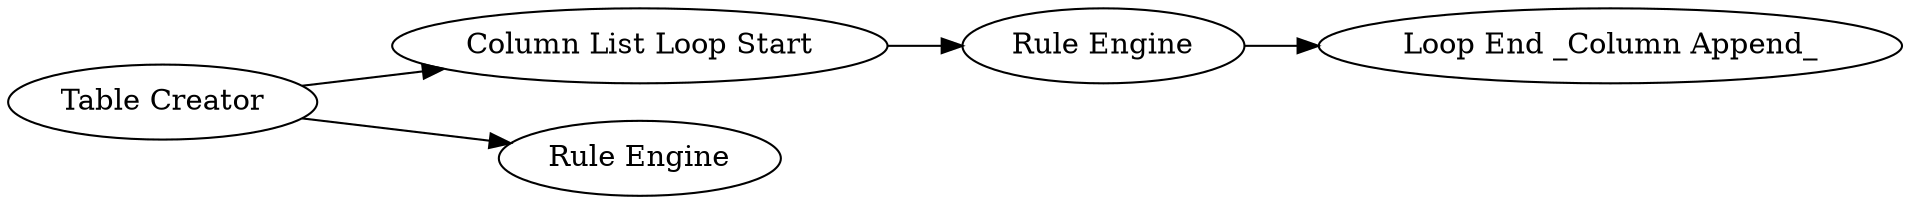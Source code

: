 digraph {
	1 -> 1124
	1125 -> 1126
	1124 -> 1125
	1 -> 1123
	1123 [label="Rule Engine"]
	1 [label="Table Creator"]
	1124 [label="Column List Loop Start"]
	1125 [label="Rule Engine"]
	1126 [label="Loop End _Column Append_"]
	rankdir=LR
}
